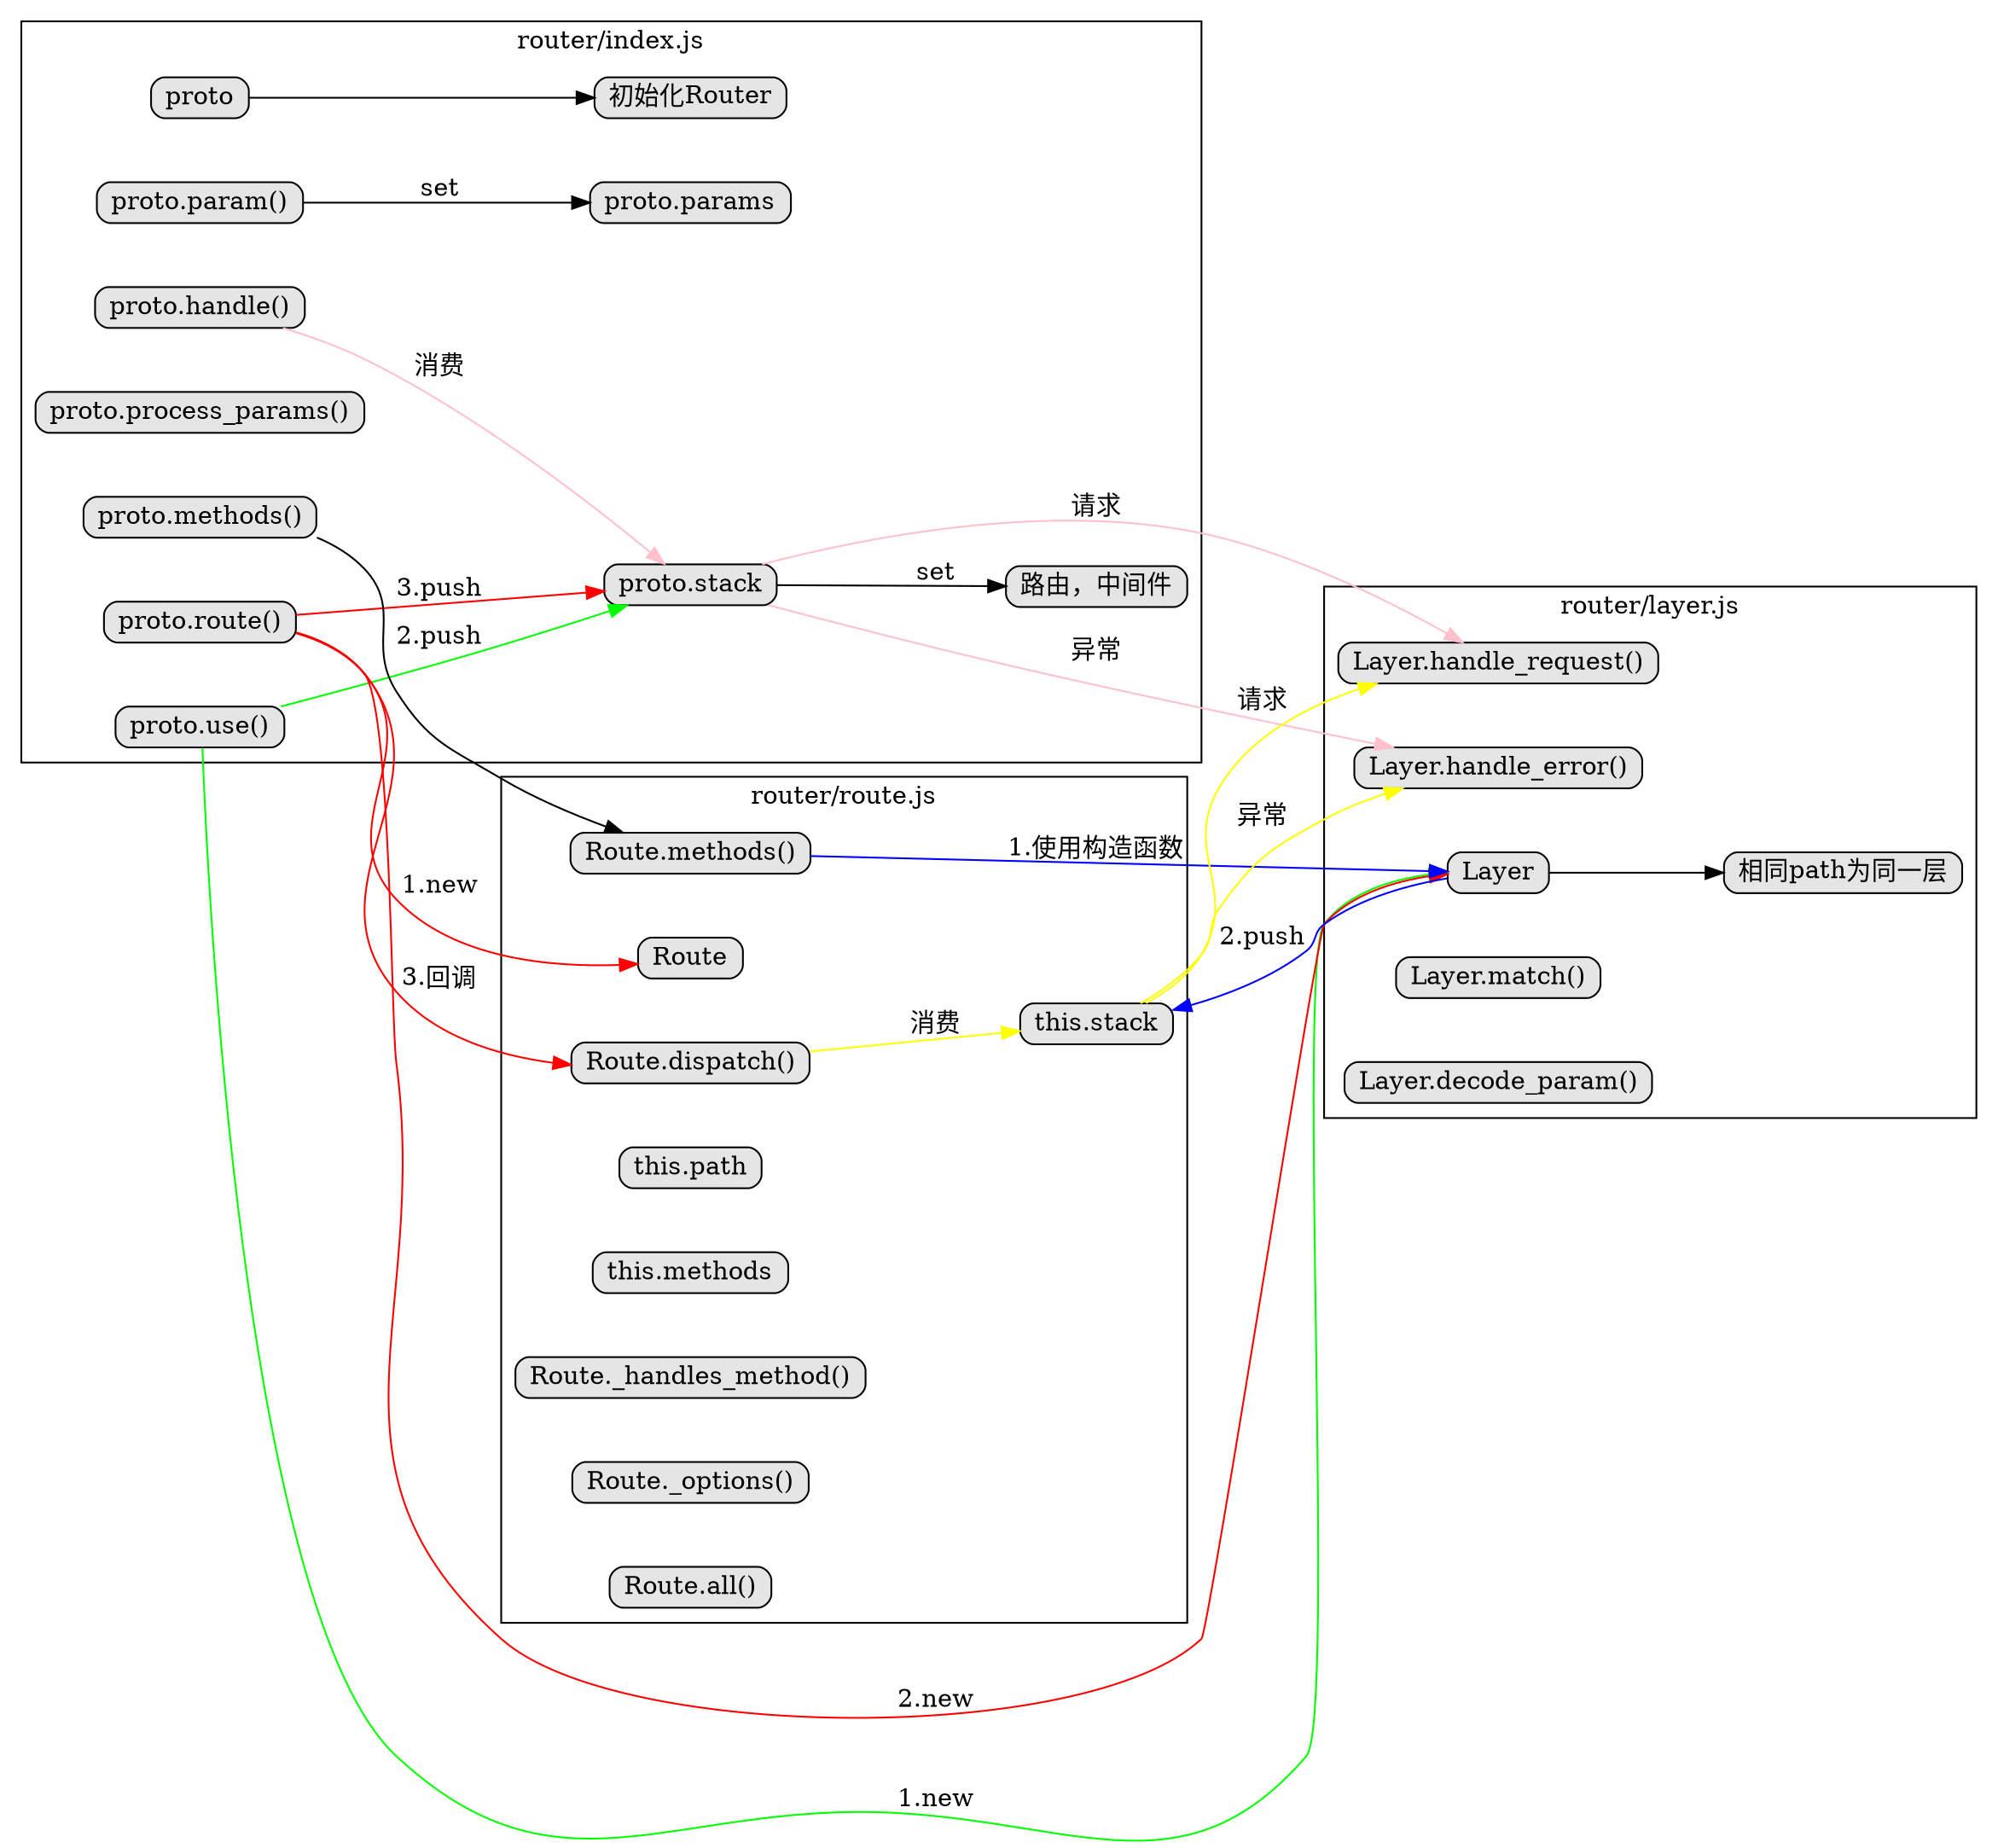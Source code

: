 digraph tree
{
    nodesep=0.5;
    charset="UTF-8";
    rankdir=LR;
    fixedsize=true;
    compound=true;
    node [style="rounded,filled", width=0, height=0, shape=box, fillcolor="#E5E5E5", concentrate=true]

    subgraph cluster_router {
        label = "router/index.js";
        "proto"->"初始化Router";
        "proto.params";
        "proto.stack"->"路由，中间件"[label="set"];
        "proto.param()";
        "proto.handle()";
        "proto.process_params()";
        "proto.use()";
        "proto.route()";
        "proto.methods()";
    }
    "proto.param()"->"proto.params"[label="set"];
    "proto.handle()"->"proto.stack"[label="消费",color=pink];
    "proto.stack"->"Layer.handle_error()"[label="异常",color=pink];
    "proto.stack"->"Layer.handle_request()"[label="请求",color=pink];
    "proto.use()"->"Layer"[label="1.new",color=green]
    "proto.use()"->"proto.stack"[label="2.push",color=green];
    "proto.route()"->"Route"[label="1.new",color=red];
    "proto.route()"->"Layer"[label="2.new",color=red];
    "proto.route()"->"Route.dispatch()"[label="3.回调",color=red];
    "proto.route()"->"proto.stack"[label="3.push",color=red];
    "proto.methods()"->"Route.methods()";

    subgraph cluster_layer {
        label = "router/layer.js";
        "Layer"->"相同path为同一层";
        "Layer.handle_error()";
        "Layer.handle_request()";
        "Layer.match()";
        "Layer.decode_param()";
    }

    subgraph cluster_route {
        label = "router/route.js";
        "Route";
        "this.path";
        "this.stack";
        "this.methods";
        "Route._handles_method()";
        "Route._options()";
        "Route.dispatch()";
        "Route.all()";
        "Route.methods()";
    }
    "Route.methods()"->"Layer"[color=blue,label="1.使用构造函数"];
    "Layer"->"this.stack"[label="2.push",color=blue]
    "Route.dispatch()"->"this.stack"[label="消费",color=yellow];
    "this.stack"->"Layer.handle_error()"[label="异常",color=yellow];
    "this.stack"->"Layer.handle_request()"[label="请求",color=yellow];
}